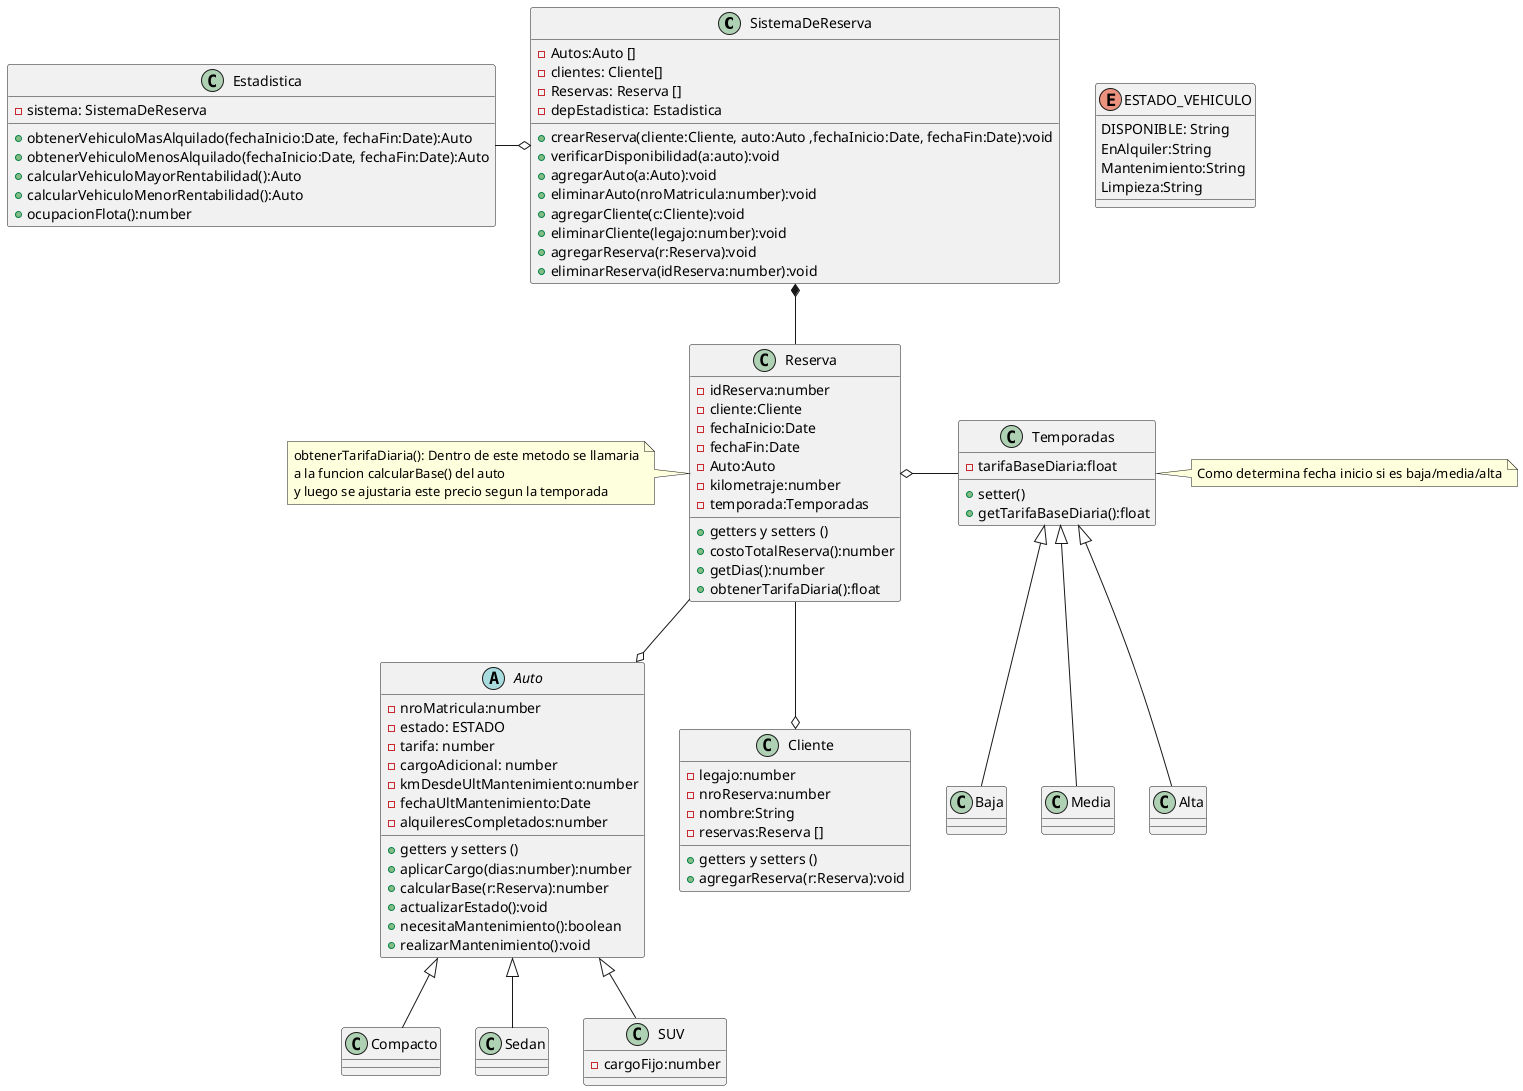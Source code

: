 @startuml TP-Integrador

class SistemaDeReserva{
    - Autos:Auto []
    - clientes: Cliente[]
    - Reservas: Reserva []
    - depEstadistica: Estadistica

    + crearReserva(cliente:Cliente, auto:Auto ,fechaInicio:Date, fechaFin:Date):void
    + verificarDisponibilidad(a:auto):void
    + agregarAuto(a:Auto):void
    + eliminarAuto(nroMatricula:number):void
    + agregarCliente(c:Cliente):void
    + eliminarCliente(legajo:number):void
    + agregarReserva(r:Reserva):void
    + eliminarReserva(idReserva:number):void
}


class Reserva{
    - idReserva:number
    - cliente:Cliente
    - fechaInicio:Date
    - fechaFin:Date
    - Auto:Auto 
    - kilometraje:number 
    - temporada:Temporadas

    + getters y setters ()
    + costoTotalReserva():number
    + getDias():number
    + obtenerTarifaDiaria():float
}

note left of Reserva{
    obtenerTarifaDiaria(): Dentro de este metodo se llamaria
    a la funcion calcularBase() del auto 
    y luego se ajustaria este precio segun la temporada 
}


abstract class Auto{
    - nroMatricula:number
    - estado: ESTADO
    - tarifa: number
    - cargoAdicional: number
    - kmDesdeUltMantenimiento:number
    - fechaUltMantenimiento:Date
    - alquileresCompletados:number

    + getters y setters ()
    + aplicarCargo(dias:number):number
    + calcularBase(r:Reserva):number
    + actualizarEstado():void
    + necesitaMantenimiento():boolean
    + realizarMantenimiento():void
}
class Compacto extends Auto{
}
class Sedan extends Auto{
}

class SUV extends Auto{
    - cargoFijo:number
}

class Estadistica{
    - sistema: SistemaDeReserva

    + obtenerVehiculoMasAlquilado(fechaInicio:Date, fechaFin:Date):Auto
    + obtenerVehiculoMenosAlquilado(fechaInicio:Date, fechaFin:Date):Auto
    + calcularVehiculoMayorRentabilidad():Auto
    + calcularVehiculoMenorRentabilidad():Auto
    + ocupacionFlota():number

}

class Cliente{
    - legajo:number
    - nroReserva:number
    - nombre:String
    - reservas:Reserva []

    + getters y setters ()
    + agregarReserva(r:Reserva):void
}

enum ESTADO_VEHICULO{
    DISPONIBLE: String
    EnAlquiler:String
    Mantenimiento:String
    Limpieza:String
}

class Temporadas{
    - tarifaBaseDiaria:float

    + setter()
    + getTarifaBaseDiaria():float
}

note right of Temporadas{
    Como determina fecha inicio si es baja/media/alta
}

class Baja extends Temporadas{
}
class Media extends Temporadas{
}
class Alta extends Temporadas{
}

Temporadas -left-o Reserva

Reserva --o Auto

Reserva --o Cliente

Reserva -up-* SistemaDeReserva

SistemaDeReserva o-left- Estadistica


@enduml